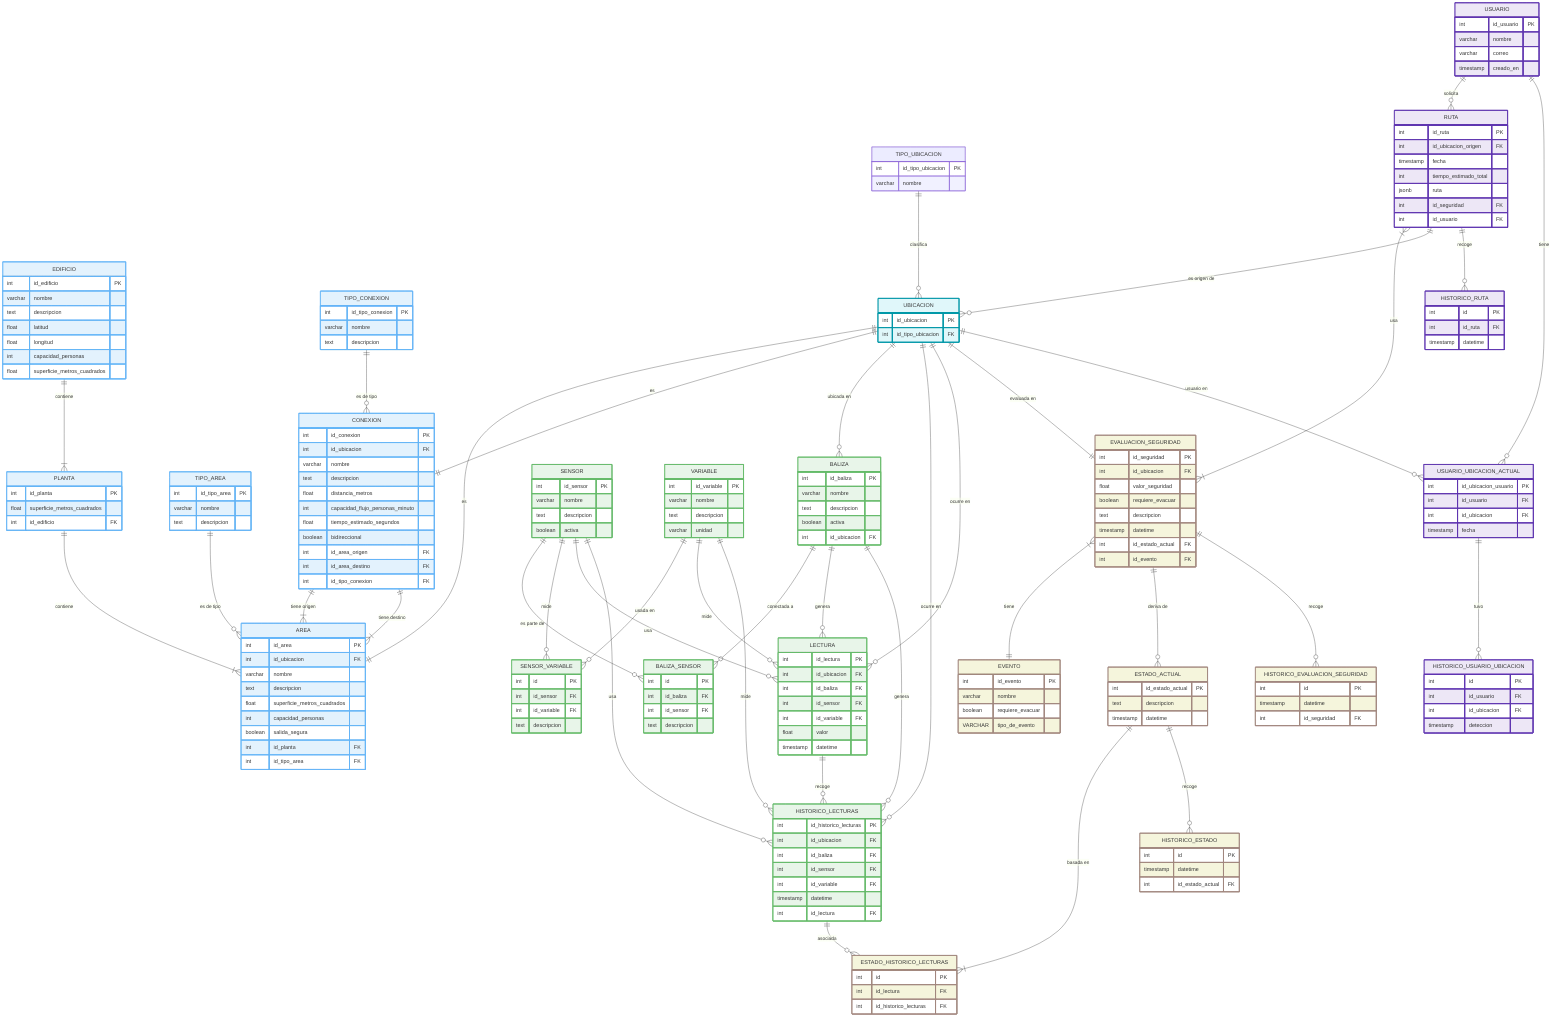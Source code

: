 ---
config:
  theme: default
---

erDiagram
    direction TB
    %% --- Bloque 1: Edificio y Espacios ---
    EDIFICIO ||--|{ PLANTA : "contiene"
    PLANTA ||--|{ AREA : "contiene"
    TIPO_AREA ||--o{ AREA : "es de tipo"
    CONEXION ||--|{ AREA : "tiene origen"
    CONEXION ||--|{ AREA : "tiene destino"
    TIPO_CONEXION ||--o{ CONEXION : "es de tipo"

    UBICACION ||--|| AREA : "es"
    UBICACION ||--|| CONEXION : "es"
    TIPO_UBICACION ||--o{ UBICACION : "clasifica"
    
    %% --- Bloque 3: Sensores y Lecturas ---
    UBICACION ||--o{ BALIZA : "ubicada en"
    SENSOR ||--o{ BALIZA_SENSOR : "es parte de"
    BALIZA ||--o{ BALIZA_SENSOR : "conectada a"
    SENSOR ||--o{ SENSOR_VARIABLE : "mide"
    VARIABLE ||--o{ SENSOR_VARIABLE : "usada en"

    BALIZA ||--o{ LECTURA : "genera"
    SENSOR ||--o{ LECTURA : "usa"
    VARIABLE ||--o{ LECTURA : "mide"

    BALIZA ||--o{ HISTORICO_LECTURAS : "genera"
    SENSOR ||--o{ HISTORICO_LECTURAS : "usa"
    VARIABLE ||--o{ HISTORICO_LECTURAS : "mide"

    UBICACION ||--o{ HISTORICO_LECTURAS : "ocurre en"
    UBICACION ||--o{ LECTURA : "ocurre en"
    LECTURA ||--o{ HISTORICO_LECTURAS : "recoge"

    %% --- Bloque 4: Seguridad ---

    ESTADO_ACTUAL ||--|{ ESTADO_HISTORICO_LECTURAS : "basada en"
    HISTORICO_LECTURAS ||--o{ ESTADO_HISTORICO_LECTURAS : "asociada"
    ESTADO_ACTUAL ||--o{ HISTORICO_ESTADO : "recoge"

    EVALUACION_SEGURIDAD }|--|| EVENTO : "tiene"
    EVALUACION_SEGURIDAD ||--o{ ESTADO_ACTUAL : "deriva de"

    EVALUACION_SEGURIDAD ||--o{ HISTORICO_EVALUACION_SEGURIDAD : "recoge"
    UBICACION||--|| EVALUACION_SEGURIDAD : "evaluada en"

    %% --- Bloque 5: Usuarios y Rutas ---
    RUTA }|--|{ EVALUACION_SEGURIDAD : "usa"
    RUTA ||--o{ UBICACION : "es origen de"
    RUTA ||--o{ HISTORICO_RUTA : "recoge"
    
    USUARIO ||--o{ RUTA : "solicita"
    USUARIO ||--o{ USUARIO_UBICACION_ACTUAL : "tiene"
    USUARIO_UBICACION_ACTUAL ||--o{ HISTORICO_USUARIO_UBICACION : "tuvo"

    UBICACION ||--o{ USUARIO_UBICACION_ACTUAL : "usuario en"

    EDIFICIO {
      int id_edificio PK
      varchar nombre
      text descripcion
      float latitud
      float longitud
      int capacidad_personas
      float superficie_metros_cuadrados
    }
    PLANTA {
      int id_planta PK
      float superficie_metros_cuadrados
      int id_edificio FK
    }
  %% las areas en las que se divide la planta del edificio
    AREA {
      int id_area PK
      int id_ubicacion FK
      varchar nombre
      text descripcion
      float superficie_metros_cuadrados
      int capacidad_personas
      boolean salida_segura
      int id_planta FK
      int id_tipo_area FK
    }
    TIPO_AREA {
      int id_tipo_area PK
      varchar nombre
      text descripcion
    }
  %% Seria lo que conecta a una area con otra
    CONEXION {
      int id_conexion PK
      int id_ubicacion FK
      varchar nombre
      text descripcion
      float distancia_metros
      int capacidad_flujo_personas_minuto
      float tiempo_estimado_segundos
      boolean bidireccional
      int id_area_origen FK
      int id_area_destino FK
      int id_tipo_conexion FK
    }
    TIPO_CONEXION {
      int id_tipo_conexion PK
      varchar nombre
      text descripcion
    }
  %% Esto es una superentidad referencial, para que muchas cosas esten referenciadas a una ubicación, en tipos setia una adyacencia o una AREA
    UBICACION {
      int id_ubicacion PK
      int id_tipo_ubicacion FK
    }
    TIPO_UBICACION {
      int id_tipo_ubicacion PK
      varchar nombre 
    }
  %% Estas tablas hasta lectura entiendo que son el procesamiento complejo de datos
    BALIZA {
      int id_baliza PK
      varchar nombre
      text descripcion
      boolean activa
      int id_ubicacion FK
    }
    SENSOR {
      int id_sensor PK 
      varchar nombre
      text descripcion
      boolean activa
    }
    VARIABLE {
      int id_variable PK
      varchar nombre
      text descripcion
      varchar unidad
    }
    BALIZA_SENSOR {
      int id PK
      int id_baliza FK
      int id_sensor FK 
      text descripcion
    }
    SENSOR_VARIABLE {
      int id PK
      int id_sensor FK
      int id_variable FK
      text descripcion
    }
  %% LECTURA pretendo que sea como un snapshot de las valores en cada una de las ubicaciones, solo guarde las ultimas lecturas y esta tabla no crezca en el tiempo, como un live
    LECTURA {
      int id_lectura PK
      int id_ubicacion FK
      int id_baliza FK
      int id_sensor FK
      int id_variable FK
      float valor
      timestamp datetime
    }
  %% Aqui me gustaria guardar cada uno de los cambios en lectura, que sirva como para auditar o coger varias medidas y calcular la media y a partir de eso definir cosas
    HISTORICO_LECTURAS {
      int id_historico_lecturas PK
      int id_ubicacion FK
      int id_baliza FK
      int id_sensor FK
      int id_variable FK
      timestamp datetime
      int id_lectura FK
    }
  %% Aqui asigno un grupo de lecturas, a estado asi un estado esta formado por varias lecturas, o esta asociado a varias lecturas
    ESTADO_HISTORICO_LECTURAS {
      int id PK
      int id_lectura FK
      int id_historico_lecturas FK
    }
  %% Con la misma intención que LECTURA esto muestra el ultimo estado (aunque es cierto que solo tiene una id dentro, aqui ya me pierdo un poco)
    ESTADO_ACTUAL {
      int id_estado_actual PK
      text descripcion
      timestamp datetime 
    }
  %% Voy guardando los nuevos estados aqui.
    HISTORICO_ESTADO {
      int id PK
      timestamp datetime
      int id_estado_actual FK
    }
  %% Aqui debería guardar el resultado de CEP de la evaluación de la seguridad segun el evento que da como resultado.
    EVALUACION_SEGURIDAD {
      int id_seguridad PK
      int id_ubicacion FK
      float valor_seguridad
      boolean requiere_evacuar
      text descripcion
      timestamp datetime
      int id_estado_actual FK
      int id_evento FK
    }
  %% Voy guardadno (aunque tiene solo id, eso me confunde)
    HISTORICO_EVALUACION_SEGURIDAD {
      int id PK
      timestamp datetime
      int id_seguridad FK
    }
  %% Aqui guardaria los eventos posibles como humo, fuego, CO2 alto, cosas asi, en teoria es estatico.
    EVENTO {
      int id_evento PK
      varchar nombre
      boolean requiere_evacuar
      VARCHAR tipo_de_evento
    }
  %% Aqui infomacion del usuario
    USUARIO {
        int id_usuario PK
        varchar nombre
        varchar correo
        timestamp creado_en
    }
  %% Aqui volcaria la ubicación de usiario tras la triangulación, estara en alguna ubicación
    USUARIO_UBICACION_ACTUAL {
        int id_ubicacion_usuario PK
        int id_usuario FK
        int id_ubicacion FK
        timestamp fecha
    }
  %% De esta forma se por que sitios ha estado el usuario.
    HISTORICO_USUARIO_UBICACION {
        int id PK
        int id_usuario FK
        int id_ubicacion FK
        timestamp deteccion
    }
  %% Aqui vuelco la ruta tras realizar la recomendación de ruta.
    RUTA {
      int id_ruta PK
      int id_ubicacion_origen FK
      timestamp fecha
      int tiempo_estimado_total
      jsonb ruta
      int id_seguridad FK
      int id_usuario FK
    }
  %% Voy guaradndo las rutas que se han recomendado durante toda la evacuación (solo guarad id, eso me confunde)
    HISTORICO_RUTA {
      int id PK
      int id_ruta FK
      timestamp datetime
    }

%% --- ESTILOS DE LAS TABLAS ---

%% --- Edificios y espacios ---

    style EDIFICIO fill:#E3F2FD,stroke:#64B5F6,stroke-width:2px
    style PLANTA fill:#E3F2FD,stroke:#64B5F6,stroke-width:2px
    style AREA fill:#E3F2FD,stroke:#64B5F6,stroke-width:2px
    style TIPO_AREA fill:#E3F2FD,stroke:#64B5F6,stroke-width:2px
    style CONEXION fill:#E3F2FD,stroke:#64B5F6,stroke-width:2px
    style TIPO_CONEXION fill:#E3F2FD,stroke:#64B5F6,stroke-width:2px

%% --- Sensores y lecturas ---

    style BALIZA fill:#E8F5E9,stroke:#66BB6A,stroke-width:2px
    style SENSOR fill:#E8F5E9,stroke:#66BB6A,stroke-width:2px
    style VARIABLE fill:#E8F5E9,stroke:#66BB6A,stroke-width:2px
    style BALIZA_SENSOR fill:#E8F5E9,stroke:#66BB6A,stroke-width:2px
    style SENSOR_VARIABLE fill:#E8F5E9,stroke:#66BB6A,stroke-width:2px
    style LECTURA fill:#E8F5E9,stroke:#66BB6A,stroke-width:2px
    style HISTORICO_LECTURAS fill:#E8F5E9,stroke:#66BB6A,stroke-width:2px

%% --- Seguridad ---

    style EVALUACION_SEGURIDAD fill:#F5F5DC,stroke:#A1887F,stroke-width:2px
    style HISTORICO_EVALUACION_SEGURIDAD fill:#F5F5DC,stroke:#A1887F,stroke-width:2px
    style ESTADO_ACTUAL fill:#F5F5DC,stroke:#A1887F,stroke-width:2px
    style HISTORICO_ESTADO fill:#F5F5DC,stroke:#A1887F,stroke-width:2px
    style EVENTO fill:#F5F5DC,stroke:#A1887F,stroke-width:2px
    style ESTADO_HISTORICO_LECTURAS fill:#F5F5DC,stroke:#A1887F,stroke-width:2px

%% --- Usuarios y Rutas ---

    style USUARIO fill:#EDE7F6,stroke:#5E35B1,stroke-width:2px
    style USUARIO_UBICACION_ACTUAL fill:#EDE7F6,stroke:#5E35B1,stroke-width:2px
    style HISTORICO_USUARIO_UBICACION fill:#EDE7F6,stroke:#5E35B1,stroke-width:2px
    style RUTA fill:#EDE7F6,stroke:#5E35B1,stroke-width:2px
    style HISTORICO_RUTA fill:#EDE7F6,stroke:#5E35B1,stroke-width:2px

    style UBICACION fill:#E0F7FA,stroke:#0097A7,stroke-width:2px
    style TIPO_UBICACIONUBICACION fill:#E0F7FA,stroke:#0097A7,stroke-width:2px